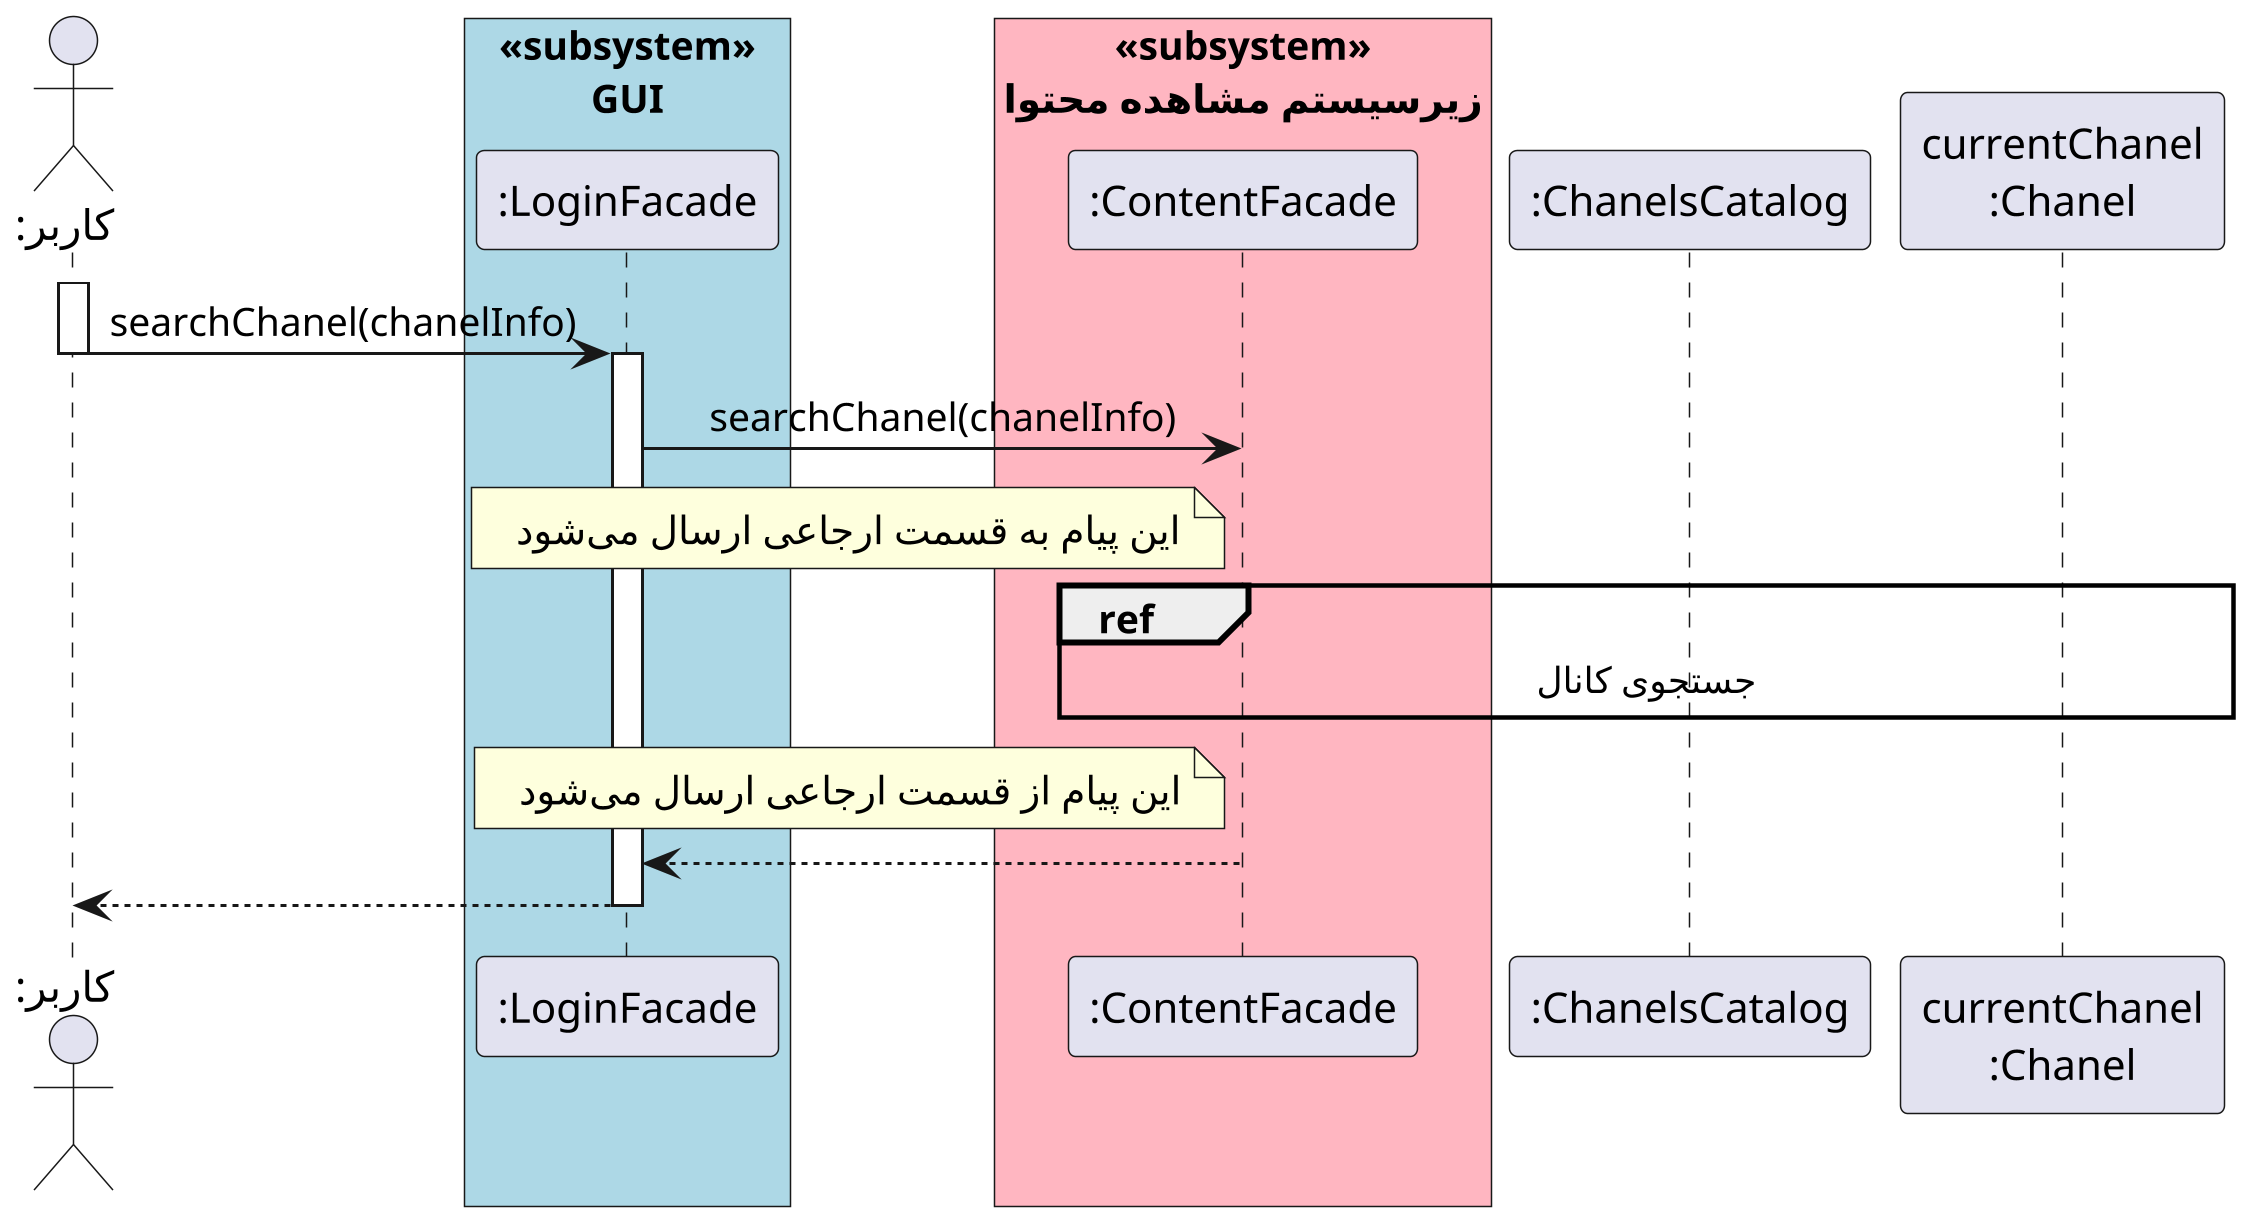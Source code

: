 @startuml search_chanel_usecase


scale 3
skinparam DefaultFontName Vazir
skinparam DefaultTextAlignment center


actor "کاربر:" as user
box "«subsystem»\nGUI" #LightBlue
participant ":LoginFacade" as ui
end box
box "«subsystem»\nزیرسیستم مشاهده محتوا" #LightPink
participant ":ContentFacade" as contentFacade
end box
participant ":ChanelsCatalog" as chanels
participant "currentChanel\n:Chanel" as currentChanel


activate user
user -> ui: searchChanel(chanelInfo)
deactivate user
activate ui
ui -> contentFacade: searchChanel(chanelInfo)

note left contentFacade
این پیام به قسمت ارجاعی ارسال می‌شود
end note

ref over contentFacade, chanels, currentChanel: جستجوی کانال

note left contentFacade
این پیام از قسمت ارجاعی ارسال می‌شود
end note

contentFacade --> ui
ui --> user
deactivate ui
deactivate user


@enduml